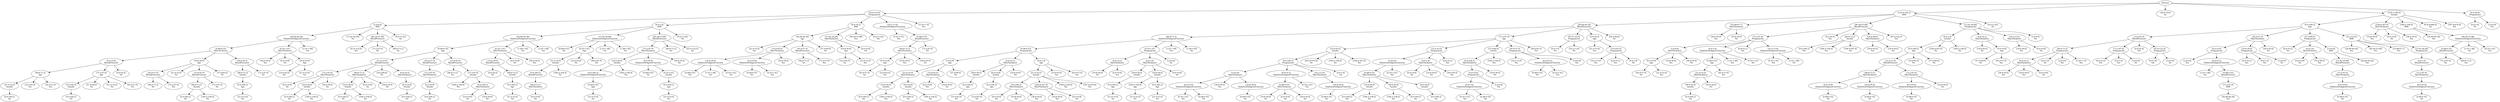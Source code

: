 // The Round Table
digraph "round-table" {
	b [label="(79.6-119.4)
Pregnancies"]
	a [label=Glucose]
	a -> b
	c [label="(119.4-159.2)
BMI"]
	a [label=Glucose]
	a -> c
	d [label="(39.8-79.6)
No"]
	a [label=Glucose]
	a -> d
	e [label="(159.2-199.0)
Insulin"]
	a [label=Glucose]
	a -> e
	f [label="(0.0-39.8)
Pregnancies"]
	a [label=Glucose]
	a -> f
	g [label="(3.4-6.8)
BMI"]
	b -> g
	h [label="(0.0-3.4)
BMI"]
	b -> h
	i [label="(6.8-10.2)
BMI"]
	b -> i
	j [label="(10.2-13.6)
DiabetesPedigreeFunction"]
	b -> j
	k [label="(13.6-17.0)
Yes"]
	b -> k
	l [label="(26.84-40.26)
BloodPressure"]
	c -> l
	m [label="(53.68-67.1)
SkinThickness"]
	c -> m
	n [label="(40.26-53.68)
BloodPressure"]
	c -> n
	o [label="(13.42-26.84)
Pregnancies"]
	c -> o
	p [label="(0.0-13.42)
No"]
	c -> p
	q [label="(0.0-169.2)
Age"]
	e -> q
	r [label="(338.4-507.6)
SkinThickness"]
	e -> r
	s [label="(169.2-338.4)
BMI"]
	e -> s
	t [label="(676.8-846.0)
No"]
	e -> t
	u [label="(507.6-676.8)
Yes"]
	e -> u
	v [label="(0.0-3.4)
No"]
	f -> v
	w [label="(3.4-6.8)
Yes"]
	f -> w
	x [label="(26.84-40.26)
DiabetesPedigreeFunction"]
	g -> x
	y [label="(13.42-26.84)
No"]
	g -> y
	z [label="(40.26-53.68)
BloodPressure"]
	g -> z
	"{" [label="(0.0-13.42)
No"]
	g -> "{"
	"|" [label="(26.84-40.26)
DiabetesPedigreeFunction"]
	h -> "|"
	"}" [label="(13.42-26.84)
DiabetesPedigreeFunction"]
	h -> "}"
	"~" [label="(40.26-53.68)
BloodPressure"]
	h -> "~"
	"" [label="(0.0-13.42)
No"]
	h -> ""
	"" [label="(26.84-40.26)
Age"]
	i -> ""
	"" [label="(13.42-26.84)
SkinThickness"]
	i -> ""
	"" [label="(40.26-53.68)
Yes"]
	i -> ""
	"" [label="(0.0-13.42)
Yes"]
	i -> ""
	"" [label="(0.55-1.01)
Yes"]
	j -> ""
	"" [label="(0.08-0.55)
BloodPressure"]
	j -> ""
	"" [label="(48.8-73.2)
DiabetesPedigreeFunction"]
	l -> ""
	"" [label="(73.2-97.6)
Age"]
	l -> ""
	"" [label="(97.6-122.0)
Pregnancies"]
	l -> ""
	"" [label="(0.0-24.4)
Age"]
	l -> ""
	"" [label="(24.4-48.8)
No"]
	l -> ""
	"" [label="(39.6-59.4)
Yes"]
	m -> ""
	"" [label="(19.8-39.6)
No"]
	m -> ""
	"" [label="(73.2-97.6)
Pregnancies"]
	n -> ""
	"" [label="(0.0-24.4)
Yes"]
	n -> ""
	"" [label="(48.8-73.2)
Insulin"]
	n -> ""
	"" [label="(24.4-48.8)
SkinThickness"]
	n -> ""
	"" [label="(97.6-122.0)
Yes"]
	n -> ""
	"" [label="(0.0-3.4)
Insulin"]
	o -> ""
	"" [label="(6.8-10.2)
SkinThickness"]
	o -> ""
	"" [label="(10.2-13.6)
SkinThickness"]
	o -> ""
	"" [label="(3.4-6.8)
No"]
	o -> ""
	"" [label="(33.0-45.0)
BloodPressure"]
	q -> ""
	"" [label="(45.0-57.0)
SkinThickness"]
	q -> ""
	"" [label="(57.0-69.0)
Pregnancies"]
	q -> ""
	"" [label="(21.0-33.0)
BMI"]
	q -> ""
	"" [label="(19.8-39.6)
Yes"]
	r -> ""
	"" [label="(0.0-19.8)
No"]
	r -> ""
	"" [label="(39.6-59.4)
Yes"]
	r -> ""
	"" [label="(26.84-40.26)
Yes"]
	s -> ""
	"" [label="(40.26-53.68)
DiabetesPedigreeFunction"]
	s -> ""
	"" [label="(0.08-0.55)
SkinThickness"]
	x -> ""
	" " [label="(0.55-1.01)
SkinThickness"]
	x -> " "
	"¡" [label="(1.01-1.48)
Yes"]
	x -> "¡"
	"¢" [label="(97.6-122.0)
Yes"]
	z -> "¢"
	"£" [label="(73.2-97.6)
No"]
	z -> "£"
	"¤" [label="(48.8-73.2)
No"]
	z -> "¤"
	"¥" [label="(0.08-0.55)
Age"]
	"|" -> "¥"
	"¦" [label="(0.55-1.01)
SkinThickness"]
	"|" -> "¦"
	"§" [label="(1.48-1.95)
No"]
	"|" -> "§"
	"¨" [label="(1.01-1.48)
Yes"]
	"|" -> "¨"
	"©" [label="(0.08-0.55)
No"]
	"}" -> "©"
	"ª" [label="(0.55-1.01)
Age"]
	"}" -> "ª"
	"«" [label="(1.01-1.48)
No"]
	"}" -> "«"
	"¬" [label="(1.48-1.95)
No"]
	"}" -> "¬"
	"­" [label="(73.2-97.6)
SkinThickness"]
	"~" -> "­"
	"®" [label="(48.8-73.2)
No"]
	"~" -> "®"
	"¯" [label="(97.6-122.0)
No"]
	"~" -> "¯"
	"°" [label="(21.0-33.0)
Yes"]
	"" -> "°"
	"±" [label="(33.0-45.0)
SkinThickness"]
	"" -> "±"
	"²" [label="(45.0-57.0)
BloodPressure"]
	"" -> "²"
	"³" [label="(57.0-69.0)
No"]
	"" -> "³"
	"´" [label="(19.8-39.6)
Age"]
	"" -> "´"
	"µ" [label="(0.0-19.8)
No"]
	"" -> "µ"
	"¶" [label="(48.8-73.2)
SkinThickness"]
	"" -> "¶"
	"·" [label="(73.2-97.6)
No"]
	"" -> "·"
	"¸" [label="(0.08-0.55)
Pregnancies"]
	"" -> "¸"
	"¹" [label="(0.55-1.01)
Pregnancies"]
	"" -> "¹"
	"º" [label="(1.01-1.48)
Yes"]
	"" -> "º"
	"»" [label="(1.48-1.95)
No"]
	"" -> "»"
	"¼" [label="(33.0-45.0)
Insulin"]
	"" -> "¼"
	"½" [label="(21.0-33.0)
Pregnancies"]
	"" -> "½"
	"¾" [label="(57.0-69.0)
Insulin"]
	"" -> "¾"
	"¿" [label="(45.0-57.0)
Pregnancies"]
	"" -> "¿"
	"À" [label="(69.0-81.0)
Yes"]
	"" -> "À"
	"Á" [label="(0.0-3.4)
Yes"]
	"" -> "Á"
	"Â" [label="(10.2-13.6)
No"]
	"" -> "Â"
	"Ã" [label="(21.0-33.0)
Yes"]
	"" -> "Ã"
	"Ä" [label="(33.0-45.0)
Pregnancies"]
	"" -> "Ä"
	"Å" [label="(3.4-6.8)
SkinThickness"]
	"" -> "Å"
	"Æ" [label="(0.0-3.4)
DiabetesPedigreeFunction"]
	"" -> "Æ"
	"Ç" [label="(6.8-10.2)
Yes"]
	"" -> "Ç"
	"È" [label="(10.2-13.6)
DiabetesPedigreeFunction"]
	"" -> "È"
	"É" [label="(0.0-169.2)
Yes"]
	"" -> "É"
	"Ê" [label="(169.2-338.4)
Yes"]
	"" -> "Ê"
	"Ë" [label="(338.4-507.6)
No"]
	"" -> "Ë"
	"Ì" [label="(39.6-59.4)
Yes"]
	"" -> "Ì"
	"Í" [label="(19.8-39.6)
No"]
	"" -> "Í"
	"Î" [label="(0.0-169.2)
Age"]
	"" -> "Î"
	"Ï" [label="(338.4-507.6)
No"]
	"" -> "Ï"
	"Ð" [label="(169.2-338.4)
No"]
	"" -> "Ð"
	"Ñ" [label="(19.8-39.6)
No"]
	"" -> "Ñ"
	"Ò" [label="(0.0-19.8)
Age"]
	"" -> "Ò"
	"Ó" [label="(19.8-39.6)
Yes"]
	"" -> "Ó"
	"Ô" [label="(0.0-19.8)
No"]
	"" -> "Ô"
	"Õ" [label="(48.8-73.2)
Pregnancies"]
	"" -> "Õ"
	"Ö" [label="(73.2-97.6)
Pregnancies"]
	"" -> "Ö"
	"×" [label="(0.0-24.4)
Yes"]
	"" -> "×"
	"Ø" [label="(97.6-122.0)
Pregnancies"]
	"" -> "Ø"
	"Ù" [label="(0.0-19.8)
Pregnancies"]
	"" -> "Ù"
	"Ú" [label="(19.8-39.6)
Pregnancies"]
	"" -> "Ú"
	"Û" [label="(39.6-59.4)
No"]
	"" -> "Û"
	"Ü" [label="(6.8-10.2)
No"]
	"" -> "Ü"
	"Ý" [label="(0.0-3.4)
SkinThickness"]
	"" -> "Ý"
	"Þ" [label="(3.4-6.8)
BMI"]
	"" -> "Þ"
	"ß" [label="(26.84-40.26)
Yes"]
	"" -> "ß"
	"à" [label="(40.26-53.68)
Yes"]
	"" -> "à"
	"á" [label="(53.68-67.1)
Yes"]
	"" -> "á"
	"â" [label="(13.42-26.84)
Pregnancies"]
	"" -> "â"
	"ã" [label="(0.08-0.55)
BloodPressure"]
	"" -> "ã"
	"ä" [label="(1.01-1.48)
No"]
	"" -> "ä"
	"å" [label="(0.55-1.01)
Yes"]
	"" -> "å"
	"æ" [label="(0.0-19.8)
BloodPressure"]
	"" -> "æ"
	"ç" [label="(19.8-39.6)
Age"]
	"" -> "ç"
	"è" [label="(39.6-59.4)
BloodPressure"]
	"" -> "è"
	"é" [label="(39.6-59.4)
Yes"]
	" " -> "é"
	"ê" [label="(0.0-19.8)
No"]
	" " -> "ê"
	"ë" [label="(19.8-39.6)
Age"]
	" " -> "ë"
	"ì" [label="(21.0-33.0)
BloodPressure"]
	"¥" -> "ì"
	"í" [label="(45.0-57.0)
BloodPressure"]
	"¥" -> "í"
	"î" [label="(33.0-45.0)
BloodPressure"]
	"¥" -> "î"
	"ï" [label="(19.8-39.6)
BloodPressure"]
	"¦" -> "ï"
	"ð" [label="(0.0-19.8)
No"]
	"¦" -> "ð"
	"ñ" [label="(39.6-59.4)
Yes"]
	"¦" -> "ñ"
	"ò" [label="(21.0-33.0)
Insulin"]
	"ª" -> "ò"
	"ó" [label="(33.0-45.0)
No"]
	"ª" -> "ó"
	"ô" [label="(69.0-81.0)
No"]
	"ª" -> "ô"
	"õ" [label="(19.8-39.6)
Insulin"]
	"­" -> "õ"
	"ö" [label="(0.0-19.8)
DiabetesPedigreeFunction"]
	"­" -> "ö"
	"÷" [label="(39.6-59.4)
No"]
	"­" -> "÷"
	"ø" [label="(19.8-39.6)
DiabetesPedigreeFunction"]
	"±" -> "ø"
	"ù" [label="(0.0-19.8)
DiabetesPedigreeFunction"]
	"±" -> "ù"
	"ú" [label="(39.6-59.4)
Yes"]
	"±" -> "ú"
	"û" [label="(48.8-73.2)
No"]
	"²" -> "û"
	"ü" [label="(73.2-97.6)
Yes"]
	"²" -> "ü"
	"ý" [label="(33.0-45.0)
No"]
	"´" -> "ý"
	"þ" [label="(21.0-33.0)
Yes"]
	"´" -> "þ"
	"ÿ" [label="(0.0-19.8)
Age"]
	"¶" -> "ÿ"
	"Ā" [label="(19.8-39.6)
Yes"]
	"¶" -> "Ā"
	"ā" [label="(39.6-59.4)
No"]
	"¶" -> "ā"
	"Ă" [label="(3.4-6.8)
Age"]
	"¸" -> "Ă"
	"ă" [label="(6.8-10.2)
SkinThickness"]
	"¸" -> "ă"
	"Ą" [label="(0.0-3.4)
Age"]
	"¸" -> "Ą"
	"ą" [label="(6.8-10.2)
SkinThickness"]
	"¹" -> "ą"
	"Ć" [label="(0.0-3.4)
SkinThickness"]
	"¹" -> "Ć"
	"ć" [label="(3.4-6.8)
No"]
	"¹" -> "ć"
	"Ĉ" [label="(0.0-169.2)
Pregnancies"]
	"¼" -> "Ĉ"
	"ĉ" [label="(507.6-676.8)
No"]
	"¼" -> "ĉ"
	"Ċ" [label="(169.2-338.4)
No"]
	"¼" -> "Ċ"
	"ċ" [label="(338.4-507.6)
Yes"]
	"¼" -> "ċ"
	"Č" [label="(3.4-6.8)
DiabetesPedigreeFunction"]
	"½" -> "Č"
	"č" [label="(0.0-3.4)
SkinThickness"]
	"½" -> "č"
	"Ď" [label="(6.8-10.2)
Yes"]
	"½" -> "Ď"
	"ď" [label="(0.0-169.2)
SkinThickness"]
	"¾" -> "ď"
	"Đ" [label="(169.2-338.4)
Yes"]
	"¾" -> "Đ"
	"đ" [label="(10.2-13.6)
Yes"]
	"¿" -> "đ"
	"Ē" [label="(6.8-10.2)
DiabetesPedigreeFunction"]
	"¿" -> "Ē"
	"ē" [label="(3.4-6.8)
Yes"]
	"¿" -> "ē"
	"Ĕ" [label="(10.2-13.6)
Yes"]
	"Ä" -> "Ĕ"
	"ĕ" [label="(6.8-10.2)
Yes"]
	"Ä" -> "ĕ"
	"Ė" [label="(0.0-3.4)
No"]
	"Ä" -> "Ė"
	"ė" [label="(0.0-19.8)
Age"]
	"Å" -> "ė"
	"Ę" [label="(19.8-39.6)
Yes"]
	"Å" -> "Ę"
	"ę" [label="(39.6-59.4)
No"]
	"Å" -> "ę"
	"Ě" [label="(0.08-0.55)
Age"]
	"Æ" -> "Ě"
	"ě" [label="(1.01-1.48)
Yes"]
	"Æ" -> "ě"
	"Ĝ" [label="(0.55-1.01)
No"]
	"Æ" -> "Ĝ"
	"ĝ" [label="(0.55-1.01)
Yes"]
	"È" -> "ĝ"
	"Ğ" [label="(1.01-1.48)
No"]
	"È" -> "Ğ"
	"ğ" [label="(21.0-33.0)
BloodPressure"]
	"Î" -> "ğ"
	"Ġ" [label="(33.0-45.0)
No"]
	"Î" -> "Ġ"
	"ġ" [label="(57.0-69.0)
No"]
	"Î" -> "ġ"
	"Ģ" [label="(57.0-69.0)
No"]
	"Ò" -> "Ģ"
	"ģ" [label="(45.0-57.0)
Yes"]
	"Ò" -> "ģ"
	"Ĥ" [label="(6.8-10.2)
SkinThickness"]
	"Õ" -> "Ĥ"
	"ĥ" [label="(0.0-3.4)
No"]
	"Õ" -> "ĥ"
	"Ħ" [label="(3.4-6.8)
Yes"]
	"Õ" -> "Ħ"
	"ħ" [label="(13.6-17.0)
Yes"]
	"Õ" -> "ħ"
	"Ĩ" [label="(6.8-10.2)
Yes"]
	"Ö" -> "Ĩ"
	"ĩ" [label="(0.0-3.4)
Yes"]
	"Ö" -> "ĩ"
	"Ī" [label="(3.4-6.8)
No"]
	"Ö" -> "Ī"
	"ī" [label="(0.0-3.4)
Yes"]
	"Ø" -> "ī"
	"Ĭ" [label="(3.4-6.8)
No"]
	"Ø" -> "Ĭ"
	"ĭ" [label="(3.4-6.8)
Yes"]
	"Ù" -> "ĭ"
	"Į" [label="(6.8-10.2)
DiabetesPedigreeFunction"]
	"Ù" -> "Į"
	"į" [label="(6.8-10.2)
Yes"]
	"Ú" -> "į"
	"İ" [label="(0.0-3.4)
Yes"]
	"Ú" -> "İ"
	"ı" [label="(3.4-6.8)
No"]
	"Ú" -> "ı"
	"Ĳ" [label="(0.0-19.8)
No"]
	"Ý" -> "Ĳ"
	"ĳ" [label="(79.2-99.0)
Yes"]
	"Ý" -> "ĳ"
	"Ĵ" [label="(13.42-26.84)
BloodPressure"]
	"Þ" -> "Ĵ"
	"ĵ" [label="(26.84-40.26)
Yes"]
	"Þ" -> "ĵ"
	"Ķ" [label="(0.0-3.4)
BloodPressure"]
	"â" -> "Ķ"
	"ķ" [label="(73.2-97.6)
No"]
	"ã" -> "ķ"
	"ĸ" [label="(48.8-73.2)
Yes"]
	"ã" -> "ĸ"
	"Ĺ" [label="(48.8-73.2)
Age"]
	"æ" -> "Ĺ"
	"ĺ" [label="(73.2-97.6)
Age"]
	"æ" -> "ĺ"
	"Ļ" [label="(0.0-24.4)
No"]
	"æ" -> "Ļ"
	"ļ" [label="(45.0-57.0)
BloodPressure"]
	"ç" -> "ļ"
	"Ľ" [label="(21.0-33.0)
No"]
	"ç" -> "Ľ"
	"ľ" [label="(33.0-45.0)
BloodPressure"]
	"ç" -> "ľ"
	"Ŀ" [label="(57.0-69.0)
No"]
	"ç" -> "Ŀ"
	"ŀ" [label="(48.8-73.2)
Insulin"]
	"è" -> "ŀ"
	"Ł" [label="(73.2-97.6)
No"]
	"è" -> "Ł"
	"ł" [label="(33.0-45.0)
Yes"]
	"ë" -> "ł"
	"Ń" [label="(21.0-33.0)
No"]
	"ë" -> "Ń"
	"ń" [label="(73.2-97.6)
SkinThickness"]
	"ì" -> "ń"
	"Ņ" [label="(48.8-73.2)
SkinThickness"]
	"ì" -> "Ņ"
	"ņ" [label="(24.4-48.8)
No"]
	"ì" -> "ņ"
	"Ň" [label="(0.0-24.4)
SkinThickness"]
	"ì" -> "Ň"
	"ň" [label="(73.2-97.6)
SkinThickness"]
	"í" -> "ň"
	"ŉ" [label="(48.8-73.2)
No"]
	"î" -> "ŉ"
	"Ŋ" [label="(73.2-97.6)
Insulin"]
	"î" -> "Ŋ"
	"ŋ" [label="(0.0-24.4)
No"]
	"ï" -> "ŋ"
	"Ō" [label="(48.8-73.2)
Insulin"]
	"ï" -> "Ō"
	"ō" [label="(0.0-169.2)
BloodPressure"]
	"ò" -> "ō"
	"Ŏ" [label="(169.2-338.4)
No"]
	"ò" -> "Ŏ"
	"ŏ" [label="(0.0-169.2)
DiabetesPedigreeFunction"]
	"õ" -> "ŏ"
	"Ő" [label="(169.2-338.4)
Yes"]
	"õ" -> "Ő"
	"ő" [label="(0.08-0.55)
No"]
	"ö" -> "ő"
	"Œ" [label="(0.55-1.01)
Insulin"]
	"ö" -> "Œ"
	"œ" [label="(0.08-0.55)
Yes"]
	"ø" -> "œ"
	"Ŕ" [label="(1.01-1.48)
Yes"]
	"ø" -> "Ŕ"
	"ŕ" [label="(0.55-1.01)
No"]
	"ø" -> "ŕ"
	"Ŗ" [label="(0.08-0.55)
No"]
	"ù" -> "Ŗ"
	"ŗ" [label="(0.55-1.01)
Yes"]
	"ù" -> "ŗ"
	"Ř" [label="(45.0-57.0)
No"]
	"ÿ" -> "Ř"
	"ř" [label="(33.0-45.0)
Yes"]
	"ÿ" -> "ř"
	"Ś" [label="(21.0-33.0)
SkinThickness"]
	"Ă" -> "Ś"
	"ś" [label="(33.0-45.0)
SkinThickness"]
	"Ă" -> "ś"
	"Ŝ" [label="(57.0-69.0)
No"]
	"Ă" -> "Ŝ"
	"ŝ" [label="(39.6-59.4)
Insulin"]
	"ă" -> "ŝ"
	"Ş" [label="(0.0-19.8)
Insulin"]
	"ă" -> "Ş"
	"ş" [label="(19.8-39.6)
No"]
	"ă" -> "ş"
	"Š" [label="(21.0-33.0)
Insulin"]
	"Ą" -> "Š"
	"š" [label="(33.0-45.0)
Yes"]
	"Ą" -> "š"
	"Ţ" [label="(45.0-57.0)
Yes"]
	"Ą" -> "Ţ"
	"ţ" [label="(19.8-39.6)
No"]
	"ą" -> "ţ"
	"Ť" [label="(0.0-19.8)
Yes"]
	"ą" -> "Ť"
	"ť" [label="(39.6-59.4)
Insulin"]
	"Ć" -> "ť"
	"Ŧ" [label="(19.8-39.6)
Insulin"]
	"Ć" -> "Ŧ"
	"ŧ" [label="(0.0-19.8)
No"]
	"Ć" -> "ŧ"
	"Ũ" [label="(3.4-6.8)
SkinThickness"]
	"Ĉ" -> "Ũ"
	"ũ" [label="(6.8-10.2)
DiabetesPedigreeFunction"]
	"Ĉ" -> "ũ"
	"Ū" [label="(10.2-13.6)
SkinThickness"]
	"Ĉ" -> "Ū"
	"ū" [label="(0.0-3.4)
Yes"]
	"Ĉ" -> "ū"
	"Ŭ" [label="(0.08-0.55)
SkinThickness"]
	"Č" -> "Ŭ"
	"ŭ" [label="(0.55-1.01)
Yes"]
	"Č" -> "ŭ"
	"Ů" [label="(0.0-19.8)
No"]
	"č" -> "Ů"
	"ů" [label="(19.8-39.6)
No"]
	"č" -> "ů"
	"Ű" [label="(39.6-59.4)
Yes"]
	"č" -> "Ű"
	"ű" [label="(0.0-19.8)
Pregnancies"]
	"ď" -> "ű"
	"Ų" [label="(19.8-39.6)
No"]
	"ď" -> "Ų"
	"ų" [label="(0.08-0.55)
No"]
	"Ē" -> "ų"
	"Ŵ" [label="(0.55-1.01)
Yes"]
	"Ē" -> "Ŵ"
	"ŵ" [label="(45.0-57.0)
No"]
	"ė" -> "ŵ"
	"Ŷ" [label="(21.0-33.0)
Yes"]
	"ė" -> "Ŷ"
	"ŷ" [label="(21.0-33.0)
SkinThickness"]
	"Ě" -> "ŷ"
	"Ÿ" [label="(45.0-57.0)
Yes"]
	"Ě" -> "Ÿ"
	"Ź" [label="(48.8-73.2)
SkinThickness"]
	"ğ" -> "Ź"
	"ź" [label="(73.2-97.6)
SkinThickness"]
	"ğ" -> "ź"
	"Ż" [label="(39.6-59.4)
Yes"]
	"Ĥ" -> "Ż"
	"ż" [label="(19.8-39.6)
Yes"]
	"Ĥ" -> "ż"
	"Ž" [label="(0.0-19.8)
No"]
	"Ĥ" -> "Ž"
	"ž" [label="(1.01-1.48)
Yes"]
	"Į" -> "ž"
	"ſ" [label="(0.08-0.55)
BloodPressure"]
	"Į" -> "ſ"
	"ƀ" [label="(73.2-97.6)
SkinThickness"]
	"Ĵ" -> "ƀ"
	"Ɓ" [label="(73.2-97.6)
SkinThickness"]
	"Ķ" -> "Ɓ"
	"Ƃ" [label="(21.0-33.0)
Insulin"]
	"Ĺ" -> "Ƃ"
	"ƃ" [label="(33.0-45.0)
Yes"]
	"Ĺ" -> "ƃ"
	"Ƅ" [label="(45.0-57.0)
Yes"]
	"Ĺ" -> "Ƅ"
	"ƅ" [label="(33.0-45.0)
Insulin"]
	"ĺ" -> "ƅ"
	"Ɔ" [label="(57.0-69.0)
No"]
	"ĺ" -> "Ɔ"
	"Ƈ" [label="(21.0-33.0)
No"]
	"ĺ" -> "Ƈ"
	"ƈ" [label="(45.0-57.0)
No"]
	"ĺ" -> "ƈ"
	"Ɖ" [label="(48.8-73.2)
No"]
	"ļ" -> "Ɖ"
	"Ɗ" [label="(73.2-97.6)
Yes"]
	"ļ" -> "Ɗ"
	"Ƌ" [label="(48.8-73.2)
Insulin"]
	"ľ" -> "Ƌ"
	"ƌ" [label="(73.2-97.6)
No"]
	"ľ" -> "ƌ"
	"ƍ" [label="(0.0-169.2)
Age"]
	"ŀ" -> "ƍ"
	"Ǝ" [label="(0.0-19.8)
No"]
	"ń" -> "Ǝ"
	"Ə" [label="(19.8-39.6)
Insulin"]
	"ń" -> "Ə"
	"Ɛ" [label="(39.6-59.4)
No"]
	"ń" -> "Ɛ"
	"Ƒ" [label="(19.8-39.6)
Insulin"]
	"Ņ" -> "Ƒ"
	"ƒ" [label="(0.0-19.8)
No"]
	"Ņ" -> "ƒ"
	"Ɠ" [label="(39.6-59.4)
No"]
	"Ņ" -> "Ɠ"
	"Ɣ" [label="(0.0-19.8)
Insulin"]
	"Ň" -> "Ɣ"
	"ƕ" [label="(0.0-19.8)
Insulin"]
	"ň" -> "ƕ"
	"Ɩ" [label="(169.2-338.4)
Yes"]
	"Ŋ" -> "Ɩ"
	"Ɨ" [label="(0.0-169.2)
SkinThickness"]
	"Ŋ" -> "Ɨ"
	"Ƙ" [label="(0.0-169.2)
Age"]
	"Ō" -> "Ƙ"
	"ƙ" [label="(48.8-73.2)
SkinThickness"]
	"ō" -> "ƙ"
	"ƚ" [label="(0.08-0.55)
Age"]
	"ŏ" -> "ƚ"
	"ƛ" [label="(0.0-169.2)
Age"]
	"Œ" -> "ƛ"
	"Ɯ" [label="(19.8-39.6)
Insulin"]
	"Ś" -> "Ɯ"
	"Ɲ" [label="(0.0-19.8)
Insulin"]
	"Ś" -> "Ɲ"
	"ƞ" [label="(0.0-19.8)
Yes"]
	"ś" -> "ƞ"
	"Ɵ" [label="(19.8-39.6)
No"]
	"ś" -> "Ɵ"
	"Ơ" [label="(0.0-169.2)
Age"]
	"ŝ" -> "Ơ"
	"ơ" [label="(0.0-169.2)
Age"]
	"Ş" -> "ơ"
	"Ƣ" [label="(0.0-169.2)
SkinThickness"]
	"Š" -> "Ƣ"
	"ƣ" [label="(338.4-507.6)
SkinThickness"]
	"Š" -> "ƣ"
	"Ƥ" [label="(169.2-338.4)
Yes"]
	"Š" -> "Ƥ"
	"ƥ" [label="(507.6-676.8)
Yes"]
	"Š" -> "ƥ"
	"Ʀ" [label="(0.0-169.2)
Age"]
	"ť" -> "Ʀ"
	"Ƨ" [label="(169.2-338.4)
Age"]
	"Ŧ" -> "Ƨ"
	"ƨ" [label="(0.0-169.2)
Age"]
	"Ŧ" -> "ƨ"
	"Ʃ" [label="(0.0-19.8)
DiabetesPedigreeFunction"]
	"Ũ" -> "Ʃ"
	"ƪ" [label="(39.6-59.4)
Yes"]
	"Ũ" -> "ƪ"
	"ƫ" [label="(19.8-39.6)
DiabetesPedigreeFunction"]
	"Ũ" -> "ƫ"
	"Ƭ" [label="(0.08-0.55)
SkinThickness"]
	"ũ" -> "Ƭ"
	"ƭ" [label="(0.55-1.01)
Yes"]
	"ũ" -> "ƭ"
	"Ʈ" [label="(19.8-39.6)
DiabetesPedigreeFunction"]
	"Ū" -> "Ʈ"
	"Ư" [label="(19.8-39.6)
Insulin"]
	"Ŭ" -> "Ư"
	"ư" [label="(39.6-59.4)
Insulin"]
	"Ŭ" -> "ư"
	"Ʊ" [label="(0.0-19.8)
Insulin"]
	"Ŭ" -> "Ʊ"
	"Ʋ" [label="(0.0-3.4)
DiabetesPedigreeFunction"]
	"ű" -> "Ʋ"
	"Ƴ" [label="(3.4-6.8)
Yes"]
	"ű" -> "Ƴ"
	"ƴ" [label="(39.6-59.4)
Insulin"]
	"ŷ" -> "ƴ"
	"Ƶ" [label="(19.8-39.6)
No"]
	"ŷ" -> "Ƶ"
	"ƶ" [label="(0.0-19.8)
DiabetesPedigreeFunction"]
	"Ź" -> "ƶ"
	"Ʒ" [label="(19.8-39.6)
DiabetesPedigreeFunction"]
	"Ź" -> "Ʒ"
	"Ƹ" [label="(0.0-19.8)
DiabetesPedigreeFunction"]
	"ź" -> "Ƹ"
	"ƹ" [label="(19.8-39.6)
No"]
	"ź" -> "ƹ"
	"ƺ" [label="(73.2-97.6)
BMI"]
	"ſ" -> "ƺ"
	"ƻ" [label="(0.0-19.8)
DiabetesPedigreeFunction"]
	"ƀ" -> "ƻ"
	"Ƽ" [label="(0.0-19.8)
DiabetesPedigreeFunction"]
	"Ɓ" -> "Ƽ"
	"ƽ" [label="(0.0-169.2)
No"]
	"Ƃ" -> "ƽ"
	"ƾ" [label="(0.0-169.2)
No"]
	"ƅ" -> "ƾ"
	"ƿ" [label="(0.0-169.2)
No"]
	"Ƌ" -> "ƿ"
	"ǀ" [label="(169.2-338.4)
No"]
	"Ƌ" -> "ǀ"
	"ǁ" [label="(21.0-33.0)
No"]
	"ƍ" -> "ǁ"
	"ǂ" [label="(0.0-169.2)
No"]
	"Ə" -> "ǂ"
	"ǃ" [label="(169.2-338.4)
No"]
	"Ə" -> "ǃ"
	"Ǆ" [label="(0.0-169.2)
No"]
	"Ƒ" -> "Ǆ"
	"ǅ" [label="(169.2-338.4)
No"]
	"Ƒ" -> "ǅ"
	"ǆ" [label="(0.0-169.2)
No"]
	"Ɣ" -> "ǆ"
	"Ǉ" [label="(0.0-169.2)
No"]
	"ƕ" -> "Ǉ"
	"ǈ" [label="(0.0-19.8)
No"]
	"Ɨ" -> "ǈ"
	"ǉ" [label="(19.8-39.6)
No"]
	"Ɨ" -> "ǉ"
	"Ǌ" [label="(21.0-33.0)
No"]
	"Ƙ" -> "Ǌ"
	"ǋ" [label="(0.0-19.8)
No"]
	"ƙ" -> "ǋ"
	"ǌ" [label="(21.0-33.0)
No"]
	"ƚ" -> "ǌ"
	"Ǎ" [label="(21.0-33.0)
No"]
	"ƛ" -> "Ǎ"
	"ǎ" [label="(0.0-169.2)
No"]
	"Ɯ" -> "ǎ"
	"Ǐ" [label="(169.2-338.4)
Yes"]
	"Ɯ" -> "Ǐ"
	"ǐ" [label="(0.0-169.2)
No"]
	"Ɲ" -> "ǐ"
	"Ǒ" [label="(169.2-338.4)
No"]
	"Ɲ" -> "Ǒ"
	"ǒ" [label="(33.0-45.0)
No"]
	"Ơ" -> "ǒ"
	"Ǔ" [label="(33.0-45.0)
No"]
	"ơ" -> "Ǔ"
	"ǔ" [label="(0.0-19.8)
Yes"]
	"Ƣ" -> "ǔ"
	"Ǖ" [label="(19.8-39.6)
No"]
	"Ƣ" -> "Ǖ"
	"ǖ" [label="(39.6-59.4)
Yes"]
	"Ƣ" -> "ǖ"
	"Ǘ" [label="(19.8-39.6)
Yes"]
	"ƣ" -> "Ǘ"
	"ǘ" [label="(0.0-19.8)
No"]
	"ƣ" -> "ǘ"
	"Ǚ" [label="(21.0-33.0)
No"]
	"Ʀ" -> "Ǚ"
	"ǚ" [label="(21.0-33.0)
No"]
	"Ƨ" -> "ǚ"
	"Ǜ" [label="(21.0-33.0)
No"]
	"ƨ" -> "Ǜ"
	"ǜ" [label="(0.55-1.01)
Yes"]
	"Ʃ" -> "ǜ"
	"ǝ" [label="(0.08-0.55)
No"]
	"Ʃ" -> "ǝ"
	"Ǟ" [label="(0.08-0.55)
No"]
	"ƫ" -> "Ǟ"
	"ǟ" [label="(19.8-39.6)
No"]
	"Ƭ" -> "ǟ"
	"Ǡ" [label="(0.0-19.8)
No"]
	"Ƭ" -> "Ǡ"
	"ǡ" [label="(39.6-59.4)
No"]
	"Ƭ" -> "ǡ"
	"Ǣ" [label="(0.08-0.55)
No"]
	"Ʈ" -> "Ǣ"
	"ǣ" [label="(0.0-169.2)
Yes"]
	"Ư" -> "ǣ"
	"Ǥ" [label="(169.2-338.4)
No"]
	"Ư" -> "Ǥ"
	"ǥ" [label="(169.2-338.4)
Yes"]
	"ư" -> "ǥ"
	"Ǧ" [label="(0.0-169.2)
No"]
	"ư" -> "Ǧ"
	"ǧ" [label="(0.0-169.2)
No"]
	"Ʊ" -> "ǧ"
	"Ǩ" [label="(0.55-1.01)
Yes"]
	"Ʋ" -> "Ǩ"
	"ǩ" [label="(0.08-0.55)
No"]
	"Ʋ" -> "ǩ"
	"Ǫ" [label="(0.0-169.2)
No"]
	"ƴ" -> "Ǫ"
	"ǫ" [label="(0.08-0.55)
No"]
	"ƶ" -> "ǫ"
	"Ǭ" [label="(0.08-0.55)
No"]
	"Ʒ" -> "Ǭ"
	"ǭ" [label="(0.08-0.55)
No"]
	"Ƹ" -> "ǭ"
	"Ǯ" [label="(26.84-40.26)
Yes"]
	"ƺ" -> "Ǯ"
	"ǯ" [label="(0.08-0.55)
No"]
	"ƻ" -> "ǯ"
	"ǰ" [label="(0.08-0.55)
No"]
	"Ƽ" -> "ǰ"
}
